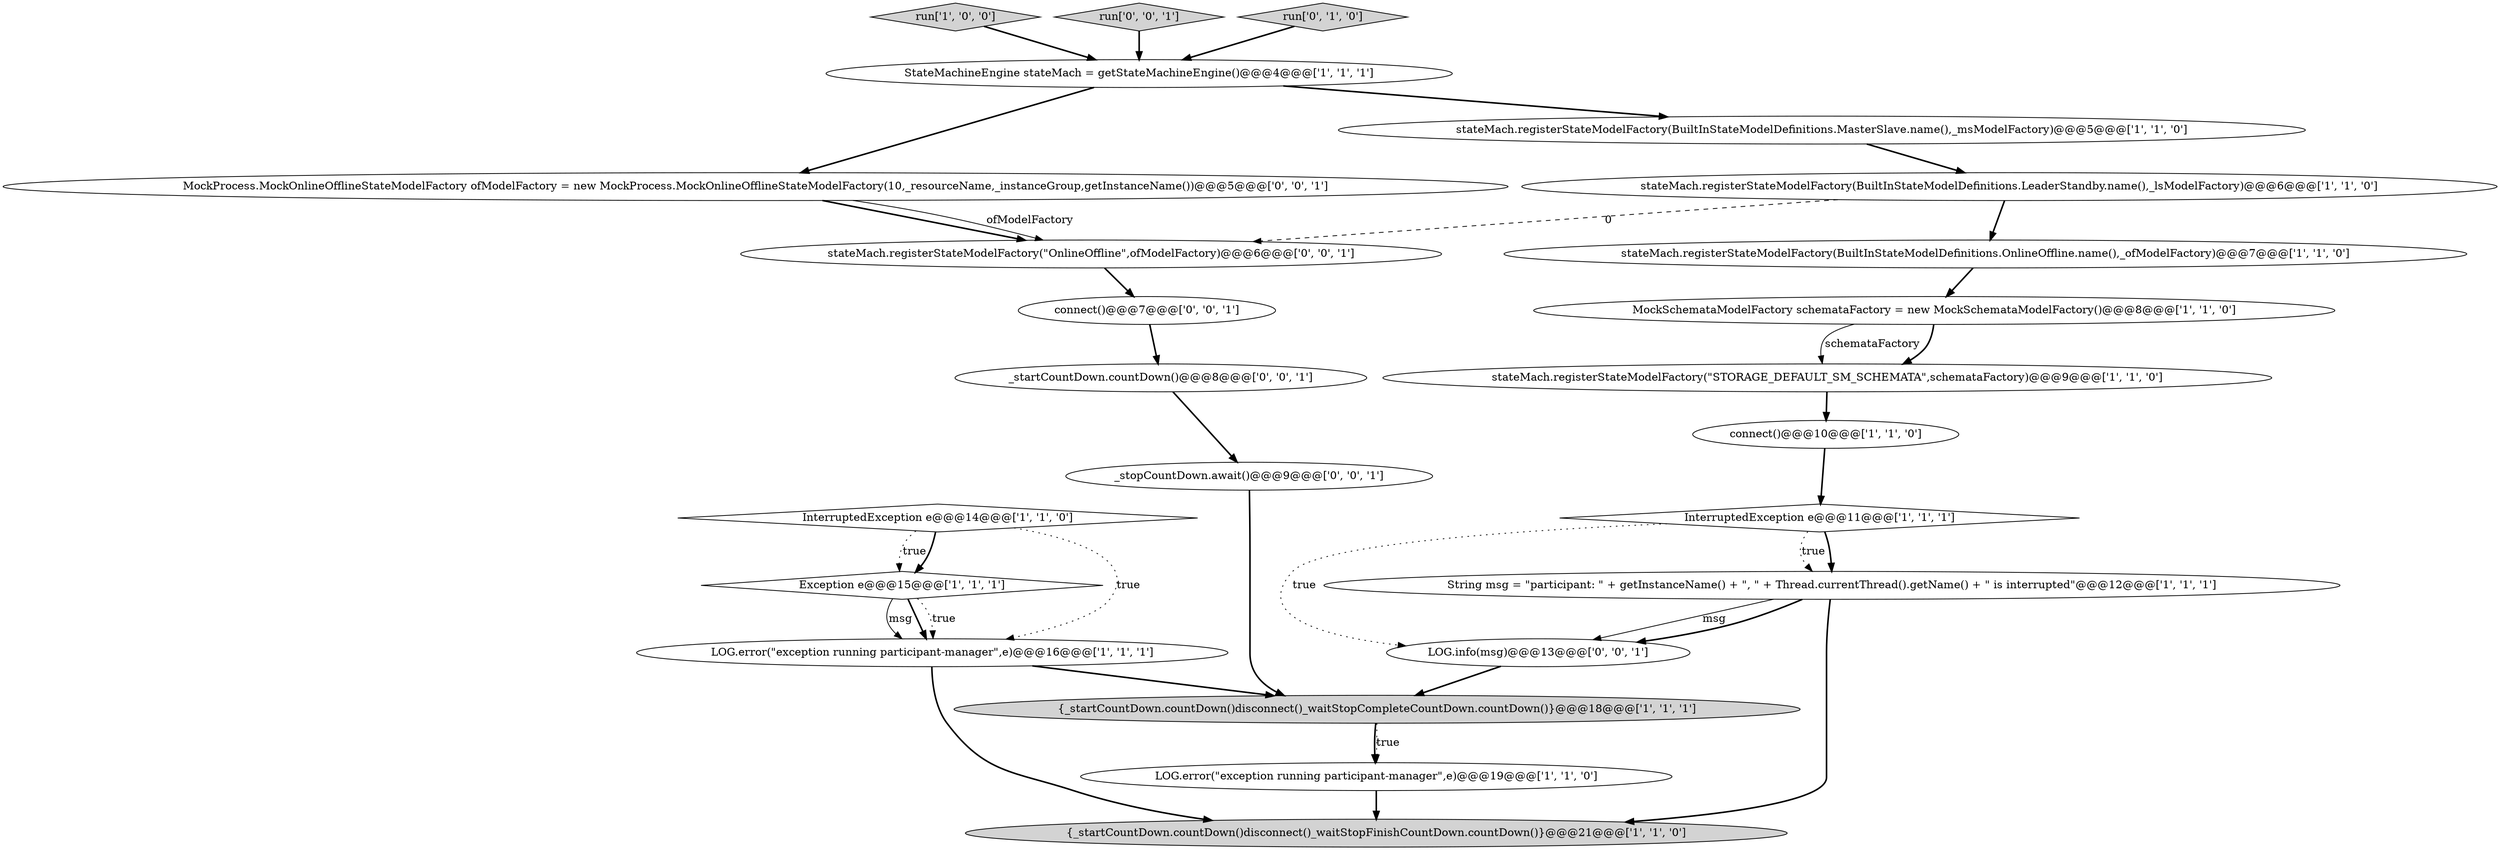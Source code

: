 digraph {
5 [style = filled, label = "InterruptedException e@@@14@@@['1', '1', '0']", fillcolor = white, shape = diamond image = "AAA0AAABBB1BBB"];
11 [style = filled, label = "stateMach.registerStateModelFactory(\"STORAGE_DEFAULT_SM_SCHEMATA\",schemataFactory)@@@9@@@['1', '1', '0']", fillcolor = white, shape = ellipse image = "AAA0AAABBB1BBB"];
20 [style = filled, label = "MockProcess.MockOnlineOfflineStateModelFactory ofModelFactory = new MockProcess.MockOnlineOfflineStateModelFactory(10,_resourceName,_instanceGroup,getInstanceName())@@@5@@@['0', '0', '1']", fillcolor = white, shape = ellipse image = "AAA0AAABBB3BBB"];
8 [style = filled, label = "LOG.error(\"exception running participant-manager\",e)@@@16@@@['1', '1', '1']", fillcolor = white, shape = ellipse image = "AAA0AAABBB1BBB"];
1 [style = filled, label = "connect()@@@10@@@['1', '1', '0']", fillcolor = white, shape = ellipse image = "AAA0AAABBB1BBB"];
13 [style = filled, label = "InterruptedException e@@@11@@@['1', '1', '1']", fillcolor = white, shape = diamond image = "AAA0AAABBB1BBB"];
17 [style = filled, label = "connect()@@@7@@@['0', '0', '1']", fillcolor = white, shape = ellipse image = "AAA0AAABBB3BBB"];
14 [style = filled, label = "run['1', '0', '0']", fillcolor = lightgray, shape = diamond image = "AAA0AAABBB1BBB"];
18 [style = filled, label = "run['0', '0', '1']", fillcolor = lightgray, shape = diamond image = "AAA0AAABBB3BBB"];
2 [style = filled, label = "stateMach.registerStateModelFactory(BuiltInStateModelDefinitions.MasterSlave.name(),_msModelFactory)@@@5@@@['1', '1', '0']", fillcolor = white, shape = ellipse image = "AAA0AAABBB1BBB"];
7 [style = filled, label = "stateMach.registerStateModelFactory(BuiltInStateModelDefinitions.LeaderStandby.name(),_lsModelFactory)@@@6@@@['1', '1', '0']", fillcolor = white, shape = ellipse image = "AAA0AAABBB1BBB"];
10 [style = filled, label = "Exception e@@@15@@@['1', '1', '1']", fillcolor = white, shape = diamond image = "AAA0AAABBB1BBB"];
15 [style = filled, label = "LOG.error(\"exception running participant-manager\",e)@@@19@@@['1', '1', '0']", fillcolor = white, shape = ellipse image = "AAA0AAABBB1BBB"];
0 [style = filled, label = "stateMach.registerStateModelFactory(BuiltInStateModelDefinitions.OnlineOffline.name(),_ofModelFactory)@@@7@@@['1', '1', '0']", fillcolor = white, shape = ellipse image = "AAA0AAABBB1BBB"];
22 [style = filled, label = "stateMach.registerStateModelFactory(\"OnlineOffline\",ofModelFactory)@@@6@@@['0', '0', '1']", fillcolor = white, shape = ellipse image = "AAA0AAABBB3BBB"];
4 [style = filled, label = "MockSchemataModelFactory schemataFactory = new MockSchemataModelFactory()@@@8@@@['1', '1', '0']", fillcolor = white, shape = ellipse image = "AAA0AAABBB1BBB"];
9 [style = filled, label = "StateMachineEngine stateMach = getStateMachineEngine()@@@4@@@['1', '1', '1']", fillcolor = white, shape = ellipse image = "AAA0AAABBB1BBB"];
21 [style = filled, label = "_startCountDown.countDown()@@@8@@@['0', '0', '1']", fillcolor = white, shape = ellipse image = "AAA0AAABBB3BBB"];
12 [style = filled, label = "String msg = \"participant: \" + getInstanceName() + \", \" + Thread.currentThread().getName() + \" is interrupted\"@@@12@@@['1', '1', '1']", fillcolor = white, shape = ellipse image = "AAA0AAABBB1BBB"];
16 [style = filled, label = "run['0', '1', '0']", fillcolor = lightgray, shape = diamond image = "AAA0AAABBB2BBB"];
23 [style = filled, label = "_stopCountDown.await()@@@9@@@['0', '0', '1']", fillcolor = white, shape = ellipse image = "AAA0AAABBB3BBB"];
6 [style = filled, label = "{_startCountDown.countDown()disconnect()_waitStopCompleteCountDown.countDown()}@@@18@@@['1', '1', '1']", fillcolor = lightgray, shape = ellipse image = "AAA0AAABBB1BBB"];
19 [style = filled, label = "LOG.info(msg)@@@13@@@['0', '0', '1']", fillcolor = white, shape = ellipse image = "AAA0AAABBB3BBB"];
3 [style = filled, label = "{_startCountDown.countDown()disconnect()_waitStopFinishCountDown.countDown()}@@@21@@@['1', '1', '0']", fillcolor = lightgray, shape = ellipse image = "AAA0AAABBB1BBB"];
5->8 [style = dotted, label="true"];
5->10 [style = dotted, label="true"];
12->19 [style = solid, label="msg"];
0->4 [style = bold, label=""];
19->6 [style = bold, label=""];
17->21 [style = bold, label=""];
6->15 [style = bold, label=""];
2->7 [style = bold, label=""];
9->20 [style = bold, label=""];
4->11 [style = bold, label=""];
20->22 [style = bold, label=""];
9->2 [style = bold, label=""];
10->8 [style = bold, label=""];
11->1 [style = bold, label=""];
14->9 [style = bold, label=""];
8->6 [style = bold, label=""];
22->17 [style = bold, label=""];
5->10 [style = bold, label=""];
8->3 [style = bold, label=""];
13->12 [style = bold, label=""];
18->9 [style = bold, label=""];
23->6 [style = bold, label=""];
10->8 [style = dotted, label="true"];
12->3 [style = bold, label=""];
7->22 [style = dashed, label="0"];
7->0 [style = bold, label=""];
12->19 [style = bold, label=""];
4->11 [style = solid, label="schemataFactory"];
13->19 [style = dotted, label="true"];
15->3 [style = bold, label=""];
20->22 [style = solid, label="ofModelFactory"];
21->23 [style = bold, label=""];
13->12 [style = dotted, label="true"];
6->15 [style = dotted, label="true"];
10->8 [style = solid, label="msg"];
1->13 [style = bold, label=""];
16->9 [style = bold, label=""];
}
